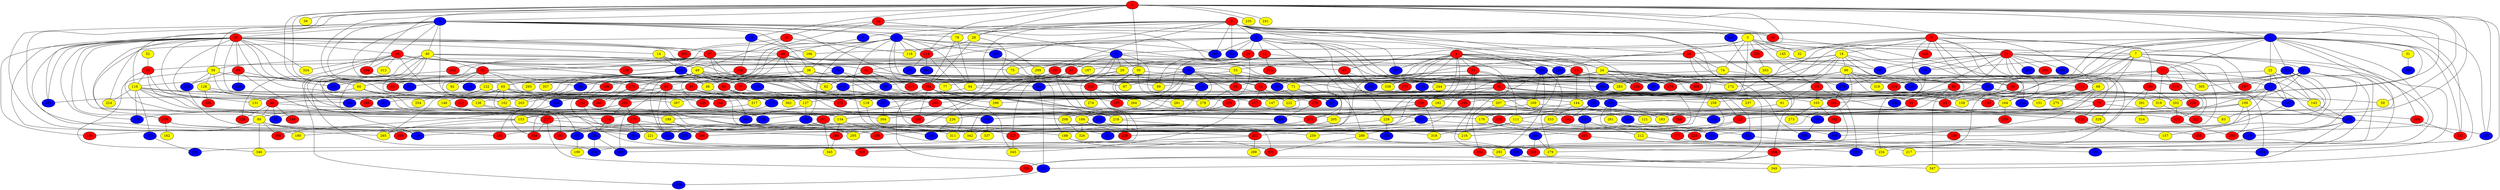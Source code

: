 graph {
0 [style = filled fillcolor = red];
1 [style = filled fillcolor = red];
2 [style = filled fillcolor = blue];
3 [style = filled fillcolor = yellow];
4 [style = filled fillcolor = red];
5 [style = filled fillcolor = blue];
6 [style = filled fillcolor = blue];
7 [style = filled fillcolor = yellow];
8 [style = filled fillcolor = red];
9 [style = filled fillcolor = blue];
10 [style = filled fillcolor = red];
11 [style = filled fillcolor = blue];
12 [style = filled fillcolor = red];
13 [style = filled fillcolor = blue];
14 [style = filled fillcolor = yellow];
15 [style = filled fillcolor = red];
16 [style = filled fillcolor = red];
17 [style = filled fillcolor = red];
18 [style = filled fillcolor = yellow];
19 [style = filled fillcolor = blue];
20 [style = filled fillcolor = red];
21 [style = filled fillcolor = red];
22 [style = filled fillcolor = yellow];
23 [style = filled fillcolor = red];
24 [style = filled fillcolor = yellow];
25 [style = filled fillcolor = red];
26 [style = filled fillcolor = blue];
27 [style = filled fillcolor = blue];
28 [style = filled fillcolor = yellow];
29 [style = filled fillcolor = yellow];
30 [style = filled fillcolor = blue];
31 [style = filled fillcolor = yellow];
32 [style = filled fillcolor = yellow];
33 [style = filled fillcolor = blue];
34 [style = filled fillcolor = red];
35 [style = filled fillcolor = red];
36 [style = filled fillcolor = yellow];
37 [style = filled fillcolor = red];
38 [style = filled fillcolor = red];
39 [style = filled fillcolor = yellow];
40 [style = filled fillcolor = yellow];
41 [style = filled fillcolor = blue];
42 [style = filled fillcolor = red];
43 [style = filled fillcolor = red];
44 [style = filled fillcolor = blue];
45 [style = filled fillcolor = blue];
46 [style = filled fillcolor = yellow];
47 [style = filled fillcolor = red];
48 [style = filled fillcolor = red];
49 [style = filled fillcolor = yellow];
50 [style = filled fillcolor = yellow];
51 [style = filled fillcolor = red];
52 [style = filled fillcolor = yellow];
53 [style = filled fillcolor = yellow];
54 [style = filled fillcolor = red];
55 [style = filled fillcolor = red];
56 [style = filled fillcolor = red];
57 [style = filled fillcolor = red];
58 [style = filled fillcolor = yellow];
59 [style = filled fillcolor = yellow];
60 [style = filled fillcolor = yellow];
61 [style = filled fillcolor = yellow];
62 [style = filled fillcolor = red];
63 [style = filled fillcolor = red];
64 [style = filled fillcolor = red];
65 [style = filled fillcolor = yellow];
66 [style = filled fillcolor = yellow];
67 [style = filled fillcolor = red];
68 [style = filled fillcolor = yellow];
69 [style = filled fillcolor = blue];
70 [style = filled fillcolor = blue];
71 [style = filled fillcolor = yellow];
72 [style = filled fillcolor = red];
73 [style = filled fillcolor = red];
74 [style = filled fillcolor = yellow];
75 [style = filled fillcolor = yellow];
76 [style = filled fillcolor = blue];
77 [style = filled fillcolor = yellow];
78 [style = filled fillcolor = yellow];
79 [style = filled fillcolor = blue];
80 [style = filled fillcolor = red];
81 [style = filled fillcolor = red];
82 [style = filled fillcolor = yellow];
83 [style = filled fillcolor = yellow];
84 [style = filled fillcolor = red];
85 [style = filled fillcolor = red];
86 [style = filled fillcolor = red];
87 [style = filled fillcolor = yellow];
88 [style = filled fillcolor = red];
89 [style = filled fillcolor = yellow];
90 [style = filled fillcolor = red];
91 [style = filled fillcolor = red];
92 [style = filled fillcolor = yellow];
93 [style = filled fillcolor = blue];
94 [style = filled fillcolor = yellow];
95 [style = filled fillcolor = blue];
96 [style = filled fillcolor = blue];
97 [style = filled fillcolor = blue];
98 [style = filled fillcolor = blue];
99 [style = filled fillcolor = yellow];
100 [style = filled fillcolor = blue];
101 [style = filled fillcolor = red];
102 [style = filled fillcolor = yellow];
103 [style = filled fillcolor = yellow];
104 [style = filled fillcolor = red];
105 [style = filled fillcolor = blue];
106 [style = filled fillcolor = red];
107 [style = filled fillcolor = blue];
108 [style = filled fillcolor = red];
109 [style = filled fillcolor = yellow];
110 [style = filled fillcolor = blue];
111 [style = filled fillcolor = yellow];
112 [style = filled fillcolor = red];
113 [style = filled fillcolor = red];
114 [style = filled fillcolor = red];
115 [style = filled fillcolor = red];
116 [style = filled fillcolor = yellow];
117 [style = filled fillcolor = red];
118 [style = filled fillcolor = yellow];
119 [style = filled fillcolor = yellow];
120 [style = filled fillcolor = red];
121 [style = filled fillcolor = yellow];
122 [style = filled fillcolor = yellow];
123 [style = filled fillcolor = red];
124 [style = filled fillcolor = red];
125 [style = filled fillcolor = blue];
126 [style = filled fillcolor = red];
127 [style = filled fillcolor = yellow];
128 [style = filled fillcolor = yellow];
129 [style = filled fillcolor = red];
130 [style = filled fillcolor = red];
131 [style = filled fillcolor = yellow];
132 [style = filled fillcolor = red];
133 [style = filled fillcolor = blue];
134 [style = filled fillcolor = yellow];
135 [style = filled fillcolor = red];
136 [style = filled fillcolor = red];
137 [style = filled fillcolor = blue];
138 [style = filled fillcolor = yellow];
139 [style = filled fillcolor = blue];
140 [style = filled fillcolor = red];
141 [style = filled fillcolor = blue];
142 [style = filled fillcolor = blue];
143 [style = filled fillcolor = yellow];
144 [style = filled fillcolor = yellow];
145 [style = filled fillcolor = yellow];
146 [style = filled fillcolor = yellow];
147 [style = filled fillcolor = yellow];
148 [style = filled fillcolor = red];
149 [style = filled fillcolor = blue];
150 [style = filled fillcolor = red];
151 [style = filled fillcolor = yellow];
152 [style = filled fillcolor = red];
153 [style = filled fillcolor = yellow];
154 [style = filled fillcolor = red];
155 [style = filled fillcolor = red];
156 [style = filled fillcolor = red];
157 [style = filled fillcolor = yellow];
158 [style = filled fillcolor = yellow];
159 [style = filled fillcolor = blue];
160 [style = filled fillcolor = red];
161 [style = filled fillcolor = red];
162 [style = filled fillcolor = yellow];
163 [style = filled fillcolor = red];
164 [style = filled fillcolor = yellow];
165 [style = filled fillcolor = red];
166 [style = filled fillcolor = yellow];
167 [style = filled fillcolor = yellow];
168 [style = filled fillcolor = red];
169 [style = filled fillcolor = yellow];
170 [style = filled fillcolor = red];
171 [style = filled fillcolor = red];
172 [style = filled fillcolor = yellow];
173 [style = filled fillcolor = red];
174 [style = filled fillcolor = red];
175 [style = filled fillcolor = blue];
176 [style = filled fillcolor = yellow];
177 [style = filled fillcolor = red];
178 [style = filled fillcolor = blue];
179 [style = filled fillcolor = red];
180 [style = filled fillcolor = yellow];
181 [style = filled fillcolor = blue];
182 [style = filled fillcolor = yellow];
183 [style = filled fillcolor = yellow];
184 [style = filled fillcolor = yellow];
185 [style = filled fillcolor = red];
186 [style = filled fillcolor = blue];
187 [style = filled fillcolor = blue];
188 [style = filled fillcolor = yellow];
189 [style = filled fillcolor = blue];
190 [style = filled fillcolor = yellow];
191 [style = filled fillcolor = blue];
192 [style = filled fillcolor = blue];
193 [style = filled fillcolor = blue];
194 [style = filled fillcolor = red];
195 [style = filled fillcolor = red];
196 [style = filled fillcolor = red];
197 [style = filled fillcolor = red];
198 [style = filled fillcolor = blue];
199 [style = filled fillcolor = yellow];
200 [style = filled fillcolor = blue];
201 [style = filled fillcolor = red];
202 [style = filled fillcolor = yellow];
203 [style = filled fillcolor = yellow];
204 [style = filled fillcolor = red];
205 [style = filled fillcolor = yellow];
206 [style = filled fillcolor = red];
207 [style = filled fillcolor = yellow];
208 [style = filled fillcolor = yellow];
209 [style = filled fillcolor = blue];
210 [style = filled fillcolor = blue];
211 [style = filled fillcolor = blue];
212 [style = filled fillcolor = yellow];
213 [style = filled fillcolor = blue];
214 [style = filled fillcolor = blue];
215 [style = filled fillcolor = red];
216 [style = filled fillcolor = yellow];
217 [style = filled fillcolor = yellow];
218 [style = filled fillcolor = yellow];
219 [style = filled fillcolor = red];
220 [style = filled fillcolor = red];
221 [style = filled fillcolor = yellow];
222 [style = filled fillcolor = yellow];
223 [style = filled fillcolor = red];
224 [style = filled fillcolor = yellow];
225 [style = filled fillcolor = red];
226 [style = filled fillcolor = yellow];
227 [style = filled fillcolor = blue];
228 [style = filled fillcolor = yellow];
229 [style = filled fillcolor = blue];
230 [style = filled fillcolor = blue];
231 [style = filled fillcolor = blue];
232 [style = filled fillcolor = blue];
233 [style = filled fillcolor = red];
234 [style = filled fillcolor = yellow];
235 [style = filled fillcolor = yellow];
236 [style = filled fillcolor = red];
237 [style = filled fillcolor = yellow];
238 [style = filled fillcolor = blue];
239 [style = filled fillcolor = red];
240 [style = filled fillcolor = red];
241 [style = filled fillcolor = yellow];
242 [style = filled fillcolor = red];
243 [style = filled fillcolor = blue];
244 [style = filled fillcolor = yellow];
245 [style = filled fillcolor = blue];
246 [style = filled fillcolor = red];
247 [style = filled fillcolor = blue];
248 [style = filled fillcolor = red];
249 [style = filled fillcolor = blue];
250 [style = filled fillcolor = red];
251 [style = filled fillcolor = blue];
252 [style = filled fillcolor = red];
253 [style = filled fillcolor = blue];
254 [style = filled fillcolor = yellow];
255 [style = filled fillcolor = red];
256 [style = filled fillcolor = blue];
257 [style = filled fillcolor = blue];
258 [style = filled fillcolor = yellow];
259 [style = filled fillcolor = yellow];
260 [style = filled fillcolor = blue];
261 [style = filled fillcolor = yellow];
262 [style = filled fillcolor = blue];
263 [style = filled fillcolor = yellow];
264 [style = filled fillcolor = yellow];
265 [style = filled fillcolor = yellow];
266 [style = filled fillcolor = blue];
267 [style = filled fillcolor = yellow];
268 [style = filled fillcolor = blue];
269 [style = filled fillcolor = red];
270 [style = filled fillcolor = red];
271 [style = filled fillcolor = red];
272 [style = filled fillcolor = red];
273 [style = filled fillcolor = yellow];
274 [style = filled fillcolor = yellow];
275 [style = filled fillcolor = yellow];
276 [style = filled fillcolor = blue];
277 [style = filled fillcolor = red];
278 [style = filled fillcolor = yellow];
279 [style = filled fillcolor = yellow];
280 [style = filled fillcolor = blue];
281 [style = filled fillcolor = yellow];
282 [style = filled fillcolor = blue];
283 [style = filled fillcolor = yellow];
284 [style = filled fillcolor = blue];
285 [style = filled fillcolor = red];
286 [style = filled fillcolor = blue];
287 [style = filled fillcolor = blue];
288 [style = filled fillcolor = yellow];
289 [style = filled fillcolor = yellow];
290 [style = filled fillcolor = red];
291 [style = filled fillcolor = yellow];
292 [style = filled fillcolor = yellow];
293 [style = filled fillcolor = yellow];
294 [style = filled fillcolor = red];
295 [style = filled fillcolor = yellow];
296 [style = filled fillcolor = yellow];
297 [style = filled fillcolor = blue];
298 [style = filled fillcolor = red];
299 [style = filled fillcolor = yellow];
300 [style = filled fillcolor = blue];
301 [style = filled fillcolor = blue];
302 [style = filled fillcolor = blue];
303 [style = filled fillcolor = blue];
304 [style = filled fillcolor = yellow];
305 [style = filled fillcolor = yellow];
306 [style = filled fillcolor = red];
307 [style = filled fillcolor = blue];
308 [style = filled fillcolor = red];
309 [style = filled fillcolor = red];
310 [style = filled fillcolor = blue];
311 [style = filled fillcolor = yellow];
312 [style = filled fillcolor = yellow];
313 [style = filled fillcolor = blue];
314 [style = filled fillcolor = yellow];
315 [style = filled fillcolor = red];
316 [style = filled fillcolor = yellow];
317 [style = filled fillcolor = yellow];
318 [style = filled fillcolor = yellow];
319 [style = filled fillcolor = yellow];
320 [style = filled fillcolor = blue];
321 [style = filled fillcolor = red];
322 [style = filled fillcolor = red];
323 [style = filled fillcolor = red];
324 [style = filled fillcolor = yellow];
325 [style = filled fillcolor = blue];
326 [style = filled fillcolor = yellow];
327 [style = filled fillcolor = red];
328 [style = filled fillcolor = red];
329 [style = filled fillcolor = yellow];
330 [style = filled fillcolor = blue];
331 [style = filled fillcolor = red];
332 [style = filled fillcolor = red];
333 [style = filled fillcolor = yellow];
334 [style = filled fillcolor = blue];
335 [style = filled fillcolor = red];
336 [style = filled fillcolor = blue];
337 [style = filled fillcolor = yellow];
338 [style = filled fillcolor = yellow];
339 [style = filled fillcolor = blue];
340 [style = filled fillcolor = red];
341 [style = filled fillcolor = blue];
342 [style = filled fillcolor = yellow];
343 [style = filled fillcolor = yellow];
344 [style = filled fillcolor = blue];
345 [style = filled fillcolor = yellow];
346 [style = filled fillcolor = yellow];
347 [style = filled fillcolor = yellow];
348 [style = filled fillcolor = red];
349 [style = filled fillcolor = yellow];
350 [style = filled fillcolor = blue];
351 [style = filled fillcolor = red];
352 [style = filled fillcolor = blue];
353 [style = filled fillcolor = blue];
354 [style = filled fillcolor = blue];
355 [style = filled fillcolor = blue];
356 [style = filled fillcolor = red];
357 [style = filled fillcolor = yellow];
358 [style = filled fillcolor = red];
359 [style = filled fillcolor = blue];
360 [style = filled fillcolor = red];
361 [style = filled fillcolor = blue];
362 [style = filled fillcolor = yellow];
363 [style = filled fillcolor = red];
1 -- 334;
0 -- 25;
0 -- 26;
0 -- 28;
0 -- 30;
0 -- 78;
0 -- 126;
0 -- 141;
0 -- 186;
0 -- 199;
0 -- 204;
0 -- 237;
0 -- 257;
0 -- 287;
0 -- 310;
0 -- 331;
1 -- 5;
0 -- 24;
0 -- 13;
0 -- 9;
0 -- 2;
1 -- 6;
1 -- 28;
1 -- 34;
1 -- 38;
1 -- 39;
1 -- 50;
1 -- 58;
1 -- 59;
1 -- 62;
1 -- 67;
1 -- 68;
1 -- 79;
1 -- 106;
1 -- 114;
1 -- 116;
1 -- 158;
1 -- 235;
1 -- 241;
1 -- 253;
1 -- 257;
1 -- 330;
1 -- 347;
2 -- 12;
2 -- 20;
2 -- 30;
2 -- 41;
2 -- 44;
2 -- 119;
2 -- 121;
2 -- 166;
2 -- 170;
2 -- 186;
2 -- 251;
2 -- 262;
2 -- 307;
3 -- 7;
3 -- 11;
3 -- 21;
3 -- 23;
3 -- 32;
3 -- 74;
3 -- 110;
3 -- 145;
3 -- 222;
3 -- 233;
4 -- 15;
4 -- 24;
4 -- 26;
4 -- 51;
4 -- 75;
4 -- 99;
4 -- 110;
4 -- 132;
4 -- 135;
4 -- 216;
4 -- 228;
4 -- 252;
4 -- 271;
4 -- 295;
4 -- 307;
4 -- 338;
5 -- 10;
5 -- 11;
5 -- 13;
5 -- 16;
5 -- 36;
5 -- 38;
5 -- 40;
5 -- 56;
5 -- 64;
5 -- 65;
5 -- 78;
5 -- 108;
5 -- 191;
5 -- 248;
5 -- 290;
5 -- 298;
6 -- 7;
6 -- 17;
6 -- 21;
6 -- 22;
6 -- 31;
6 -- 56;
6 -- 85;
6 -- 97;
6 -- 98;
6 -- 105;
6 -- 170;
6 -- 202;
6 -- 204;
6 -- 331;
6 -- 339;
6 -- 359;
7 -- 19;
7 -- 27;
7 -- 69;
7 -- 103;
7 -- 133;
7 -- 153;
7 -- 206;
7 -- 269;
7 -- 354;
8 -- 18;
8 -- 32;
8 -- 73;
8 -- 90;
8 -- 91;
8 -- 127;
8 -- 160;
8 -- 164;
8 -- 168;
8 -- 197;
8 -- 209;
8 -- 340;
9 -- 48;
10 -- 14;
10 -- 16;
10 -- 29;
10 -- 37;
10 -- 48;
10 -- 60;
10 -- 88;
10 -- 120;
10 -- 130;
10 -- 138;
10 -- 150;
10 -- 174;
10 -- 180;
10 -- 185;
10 -- 191;
10 -- 210;
10 -- 224;
10 -- 260;
10 -- 265;
10 -- 267;
10 -- 320;
10 -- 324;
10 -- 363;
11 -- 26;
11 -- 29;
11 -- 47;
11 -- 50;
11 -- 246;
11 -- 296;
11 -- 299;
11 -- 327;
12 -- 25;
12 -- 29;
12 -- 95;
12 -- 315;
13 -- 36;
13 -- 37;
13 -- 77;
13 -- 94;
13 -- 114;
13 -- 119;
13 -- 126;
13 -- 142;
13 -- 156;
13 -- 186;
13 -- 192;
13 -- 200;
13 -- 214;
13 -- 249;
13 -- 299;
14 -- 44;
14 -- 149;
14 -- 167;
15 -- 19;
15 -- 144;
15 -- 262;
16 -- 33;
16 -- 42;
16 -- 46;
16 -- 106;
16 -- 129;
16 -- 156;
16 -- 280;
16 -- 312;
16 -- 324;
16 -- 362;
17 -- 81;
17 -- 140;
17 -- 143;
17 -- 219;
17 -- 244;
17 -- 319;
18 -- 45;
18 -- 53;
18 -- 65;
18 -- 66;
18 -- 69;
18 -- 71;
18 -- 80;
18 -- 115;
18 -- 144;
19 -- 59;
19 -- 91;
19 -- 202;
19 -- 207;
19 -- 246;
20 -- 42;
20 -- 155;
20 -- 161;
21 -- 33;
21 -- 45;
21 -- 55;
21 -- 69;
21 -- 175;
21 -- 178;
21 -- 181;
21 -- 194;
21 -- 279;
21 -- 281;
21 -- 297;
21 -- 322;
21 -- 329;
21 -- 354;
21 -- 360;
22 -- 41;
22 -- 107;
22 -- 139;
22 -- 149;
23 -- 61;
23 -- 103;
23 -- 209;
24 -- 64;
24 -- 117;
24 -- 125;
24 -- 126;
24 -- 136;
24 -- 142;
24 -- 170;
24 -- 173;
24 -- 239;
24 -- 309;
24 -- 335;
25 -- 46;
25 -- 171;
25 -- 205;
25 -- 239;
26 -- 112;
26 -- 169;
26 -- 279;
26 -- 292;
26 -- 342;
27 -- 41;
27 -- 197;
27 -- 208;
27 -- 217;
27 -- 234;
27 -- 258;
27 -- 302;
27 -- 305;
28 -- 104;
28 -- 114;
28 -- 188;
29 -- 96;
29 -- 240;
29 -- 274;
29 -- 341;
30 -- 99;
31 -- 247;
33 -- 54;
33 -- 84;
33 -- 87;
33 -- 89;
33 -- 102;
33 -- 108;
33 -- 123;
33 -- 159;
33 -- 289;
33 -- 334;
33 -- 343;
34 -- 35;
34 -- 108;
34 -- 110;
35 -- 49;
35 -- 119;
35 -- 363;
36 -- 43;
36 -- 104;
36 -- 154;
36 -- 253;
36 -- 260;
37 -- 44;
37 -- 53;
37 -- 55;
37 -- 82;
37 -- 139;
37 -- 158;
37 -- 163;
38 -- 68;
40 -- 45;
40 -- 49;
40 -- 55;
40 -- 67;
40 -- 72;
40 -- 134;
40 -- 184;
40 -- 255;
40 -- 348;
41 -- 70;
41 -- 73;
41 -- 83;
41 -- 107;
41 -- 109;
41 -- 175;
41 -- 270;
42 -- 54;
42 -- 82;
42 -- 98;
42 -- 113;
42 -- 244;
42 -- 271;
42 -- 303;
43 -- 138;
43 -- 215;
43 -- 317;
44 -- 46;
44 -- 57;
44 -- 62;
44 -- 65;
44 -- 103;
44 -- 115;
44 -- 293;
44 -- 357;
46 -- 207;
47 -- 63;
47 -- 77;
47 -- 124;
47 -- 165;
48 -- 58;
48 -- 75;
48 -- 76;
48 -- 118;
48 -- 306;
48 -- 341;
48 -- 344;
49 -- 60;
49 -- 63;
49 -- 81;
49 -- 99;
49 -- 101;
49 -- 117;
49 -- 131;
49 -- 189;
49 -- 286;
49 -- 296;
49 -- 305;
50 -- 178;
50 -- 195;
50 -- 222;
50 -- 278;
51 -- 54;
51 -- 73;
51 -- 94;
51 -- 111;
51 -- 136;
51 -- 328;
52 -- 72;
53 -- 57;
53 -- 64;
53 -- 71;
54 -- 117;
54 -- 147;
54 -- 222;
55 -- 92;
55 -- 102;
55 -- 116;
55 -- 122;
55 -- 147;
55 -- 187;
55 -- 193;
56 -- 74;
56 -- 96;
56 -- 167;
56 -- 172;
56 -- 336;
57 -- 70;
57 -- 101;
58 -- 84;
58 -- 128;
58 -- 172;
58 -- 276;
58 -- 301;
58 -- 346;
60 -- 168;
60 -- 191;
60 -- 223;
61 -- 137;
63 -- 177;
63 -- 210;
63 -- 304;
63 -- 317;
64 -- 93;
64 -- 278;
65 -- 85;
65 -- 86;
65 -- 102;
65 -- 143;
65 -- 144;
65 -- 214;
65 -- 265;
65 -- 287;
65 -- 289;
65 -- 321;
66 -- 90;
66 -- 95;
66 -- 107;
66 -- 178;
66 -- 234;
66 -- 238;
66 -- 283;
66 -- 303;
66 -- 316;
66 -- 327;
67 -- 228;
67 -- 338;
68 -- 151;
68 -- 275;
68 -- 292;
68 -- 355;
69 -- 203;
70 -- 111;
70 -- 195;
70 -- 228;
70 -- 330;
71 -- 93;
71 -- 205;
71 -- 301;
72 -- 86;
72 -- 97;
72 -- 116;
72 -- 211;
73 -- 83;
73 -- 135;
73 -- 215;
74 -- 91;
74 -- 338;
75 -- 87;
76 -- 98;
76 -- 193;
76 -- 194;
78 -- 94;
78 -- 104;
79 -- 89;
79 -- 132;
79 -- 166;
80 -- 100;
80 -- 147;
80 -- 347;
81 -- 120;
81 -- 151;
81 -- 154;
81 -- 169;
81 -- 182;
81 -- 237;
81 -- 296;
81 -- 325;
84 -- 168;
84 -- 185;
84 -- 216;
84 -- 256;
84 -- 308;
84 -- 311;
84 -- 344;
85 -- 329;
86 -- 89;
86 -- 97;
86 -- 129;
86 -- 148;
86 -- 208;
88 -- 245;
88 -- 276;
88 -- 277;
88 -- 282;
89 -- 130;
89 -- 139;
89 -- 165;
89 -- 196;
89 -- 306;
89 -- 346;
90 -- 158;
90 -- 183;
91 -- 121;
94 -- 118;
94 -- 133;
96 -- 134;
98 -- 140;
98 -- 218;
98 -- 272;
101 -- 153;
101 -- 174;
101 -- 179;
102 -- 161;
103 -- 242;
103 -- 273;
104 -- 155;
104 -- 213;
104 -- 218;
104 -- 240;
104 -- 258;
104 -- 284;
104 -- 311;
105 -- 112;
105 -- 124;
105 -- 143;
105 -- 172;
105 -- 230;
105 -- 285;
105 -- 353;
106 -- 171;
107 -- 225;
108 -- 152;
108 -- 165;
109 -- 123;
109 -- 157;
109 -- 226;
109 -- 294;
109 -- 358;
110 -- 176;
111 -- 188;
111 -- 236;
111 -- 289;
112 -- 164;
112 -- 275;
112 -- 310;
114 -- 231;
114 -- 270;
114 -- 361;
115 -- 256;
115 -- 264;
115 -- 274;
116 -- 131;
116 -- 136;
116 -- 153;
116 -- 203;
116 -- 224;
116 -- 226;
116 -- 227;
116 -- 320;
117 -- 137;
118 -- 251;
122 -- 127;
122 -- 146;
122 -- 254;
122 -- 281;
123 -- 177;
123 -- 318;
125 -- 362;
127 -- 174;
127 -- 192;
128 -- 164;
128 -- 286;
128 -- 356;
132 -- 282;
133 -- 183;
133 -- 261;
133 -- 353;
134 -- 290;
134 -- 302;
135 -- 157;
136 -- 205;
136 -- 318;
137 -- 201;
137 -- 212;
138 -- 188;
138 -- 230;
141 -- 243;
142 -- 213;
143 -- 175;
144 -- 183;
144 -- 271;
144 -- 333;
145 -- 219;
146 -- 199;
146 -- 295;
149 -- 210;
149 -- 304;
150 -- 162;
150 -- 268;
150 -- 350;
152 -- 159;
152 -- 206;
153 -- 180;
153 -- 265;
153 -- 327;
154 -- 218;
155 -- 176;
159 -- 255;
160 -- 202;
160 -- 236;
160 -- 291;
161 -- 187;
161 -- 266;
161 -- 345;
163 -- 313;
164 -- 211;
164 -- 250;
164 -- 269;
169 -- 184;
169 -- 355;
170 -- 196;
171 -- 198;
171 -- 323;
171 -- 348;
173 -- 267;
174 -- 232;
175 -- 257;
175 -- 294;
175 -- 300;
175 -- 349;
176 -- 201;
177 -- 359;
178 -- 194;
179 -- 221;
179 -- 268;
179 -- 342;
182 -- 198;
184 -- 239;
184 -- 252;
184 -- 326;
185 -- 240;
187 -- 190;
188 -- 204;
188 -- 351;
189 -- 272;
192 -- 295;
192 -- 344;
193 -- 203;
194 -- 195;
194 -- 313;
195 -- 216;
198 -- 337;
199 -- 206;
200 -- 283;
201 -- 209;
202 -- 223;
204 -- 213;
204 -- 335;
204 -- 349;
205 -- 311;
207 -- 243;
207 -- 332;
208 -- 326;
210 -- 277;
211 -- 225;
211 -- 251;
212 -- 217;
213 -- 280;
214 -- 308;
215 -- 298;
215 -- 353;
218 -- 259;
219 -- 220;
219 -- 223;
221 -- 234;
221 -- 292;
223 -- 294;
226 -- 249;
227 -- 352;
228 -- 229;
228 -- 350;
230 -- 268;
230 -- 351;
232 -- 256;
232 -- 313;
233 -- 263;
242 -- 339;
243 -- 285;
244 -- 248;
246 -- 259;
248 -- 260;
248 -- 343;
252 -- 288;
252 -- 323;
258 -- 266;
261 -- 325;
266 -- 279;
266 -- 328;
269 -- 331;
270 -- 284;
271 -- 290;
276 -- 318;
277 -- 308;
277 -- 335;
277 -- 339;
287 -- 304;
289 -- 302;
289 -- 351;
290 -- 345;
291 -- 314;
296 -- 342;
300 -- 346;
302 -- 347;
303 -- 319;
317 -- 320;
319 -- 322;
325 -- 354;
327 -- 343;
330 -- 336;
332 -- 349;
337 -- 352;
341 -- 348;
341 -- 358;
}
